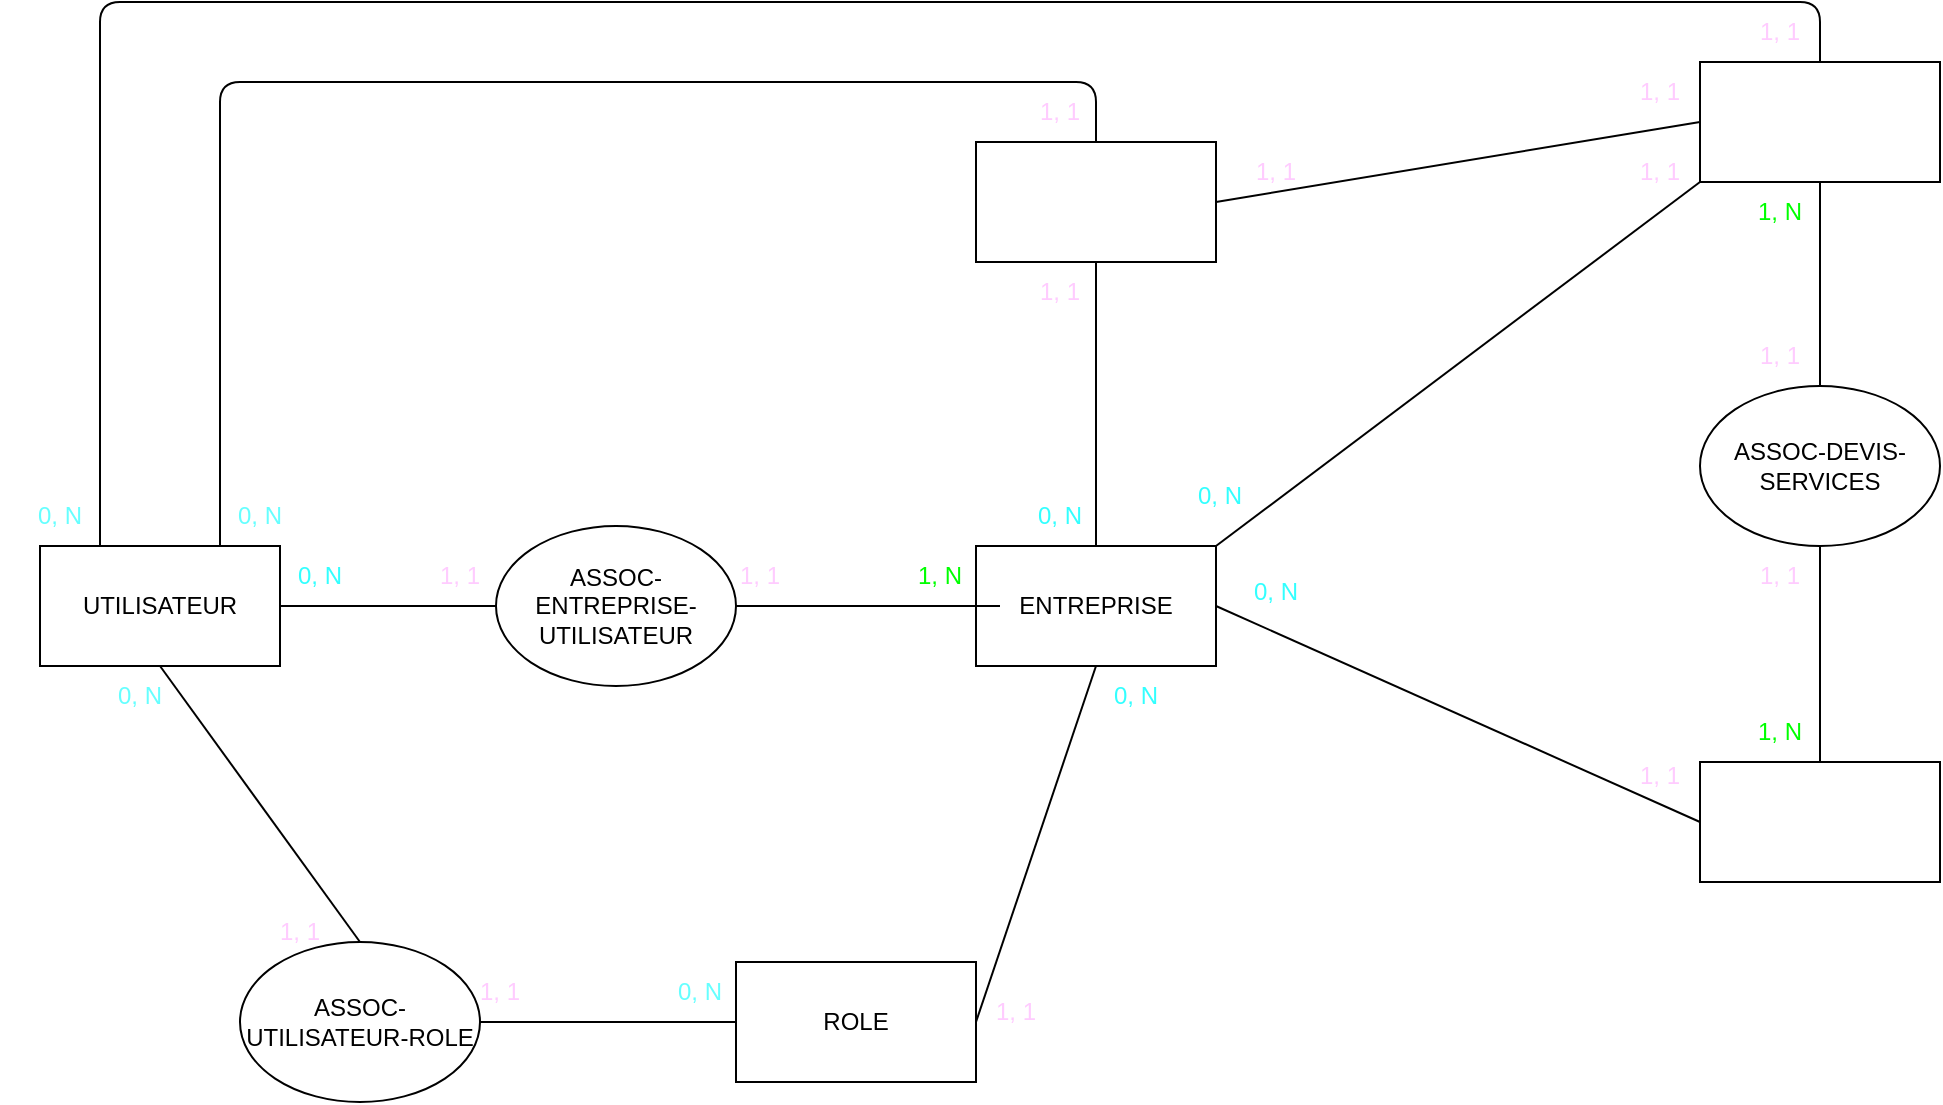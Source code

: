<mxfile>
    <diagram id="0EVcSEtVSfbyqoVAQxXo" name="Page-1">
        <mxGraphModel dx="1430" dy="1294" grid="1" gridSize="10" guides="1" tooltips="1" connect="1" arrows="1" fold="1" page="1" pageScale="1" pageWidth="2336" pageHeight="1654" math="0" shadow="0">
            <root>
                <mxCell id="0"/>
                <mxCell id="1" parent="0"/>
                <mxCell id="3" style="edgeStyle=orthogonalEdgeStyle;html=1;exitX=0.25;exitY=0;exitDx=0;exitDy=0;entryX=0.5;entryY=0;entryDx=0;entryDy=0;fontColor=#FFFFFF;endArrow=none;endFill=0;" edge="1" parent="1" source="5" target="27">
                    <mxGeometry relative="1" as="geometry">
                        <Array as="points">
                            <mxPoint x="820" y="390"/>
                            <mxPoint x="1680" y="390"/>
                        </Array>
                    </mxGeometry>
                </mxCell>
                <mxCell id="4" style="edgeStyle=orthogonalEdgeStyle;html=1;exitX=0.75;exitY=0;exitDx=0;exitDy=0;entryX=0.5;entryY=0;entryDx=0;entryDy=0;fontColor=#FFFFFF;endArrow=none;endFill=0;" edge="1" parent="1" source="5" target="21">
                    <mxGeometry relative="1" as="geometry">
                        <Array as="points">
                            <mxPoint x="880" y="430"/>
                            <mxPoint x="1318" y="430"/>
                        </Array>
                    </mxGeometry>
                </mxCell>
                <mxCell id="5" value="UTILISATEUR" style="whiteSpace=wrap;html=1;" vertex="1" parent="1">
                    <mxGeometry x="790" y="662" width="120" height="60" as="geometry"/>
                </mxCell>
                <mxCell id="6" value="ENTREPRISE" style="whiteSpace=wrap;html=1;" vertex="1" parent="1">
                    <mxGeometry x="1258" y="662" width="120" height="60" as="geometry"/>
                </mxCell>
                <mxCell id="9" style="edgeStyle=none;html=1;exitX=1;exitY=0.5;exitDx=0;exitDy=0;entryX=0.5;entryY=1;entryDx=0;entryDy=0;endArrow=none;endFill=0;" edge="1" parent="1" source="11" target="6">
                    <mxGeometry relative="1" as="geometry"/>
                </mxCell>
                <mxCell id="11" value="ROLE" style="whiteSpace=wrap;html=1;" vertex="1" parent="1">
                    <mxGeometry x="1138" y="870" width="120" height="60" as="geometry"/>
                </mxCell>
                <mxCell id="13" value="1, N" style="text;strokeColor=none;align=center;fillColor=none;html=1;verticalAlign=middle;whiteSpace=wrap;rounded=0;fontColor=#00FF00;" vertex="1" parent="1">
                    <mxGeometry x="1210" y="662" width="60" height="30" as="geometry"/>
                </mxCell>
                <mxCell id="14" value="0, N" style="text;strokeColor=none;align=center;fillColor=none;html=1;verticalAlign=middle;whiteSpace=wrap;rounded=0;fontColor=#33FFFF;" vertex="1" parent="1">
                    <mxGeometry x="1308" y="722" width="60" height="30" as="geometry"/>
                </mxCell>
                <mxCell id="15" value="1, 1" style="text;strokeColor=none;align=center;fillColor=none;html=1;verticalAlign=middle;whiteSpace=wrap;rounded=0;fontColor=#FFCCFF;" vertex="1" parent="1">
                    <mxGeometry x="1248" y="880" width="60" height="30" as="geometry"/>
                </mxCell>
                <mxCell id="20" style="edgeStyle=none;html=1;exitX=0.5;exitY=1;exitDx=0;exitDy=0;entryX=0.5;entryY=0;entryDx=0;entryDy=0;fontColor=#FFFFFF;endArrow=none;endFill=0;" edge="1" parent="1" source="21" target="6">
                    <mxGeometry relative="1" as="geometry"/>
                </mxCell>
                <mxCell id="21" value="&lt;font color=&quot;#ffffff&quot;&gt;FACTURES&lt;/font&gt;" style="whiteSpace=wrap;html=1;fontColor=#FFFF99;" vertex="1" parent="1">
                    <mxGeometry x="1258" y="460" width="120" height="60" as="geometry"/>
                </mxCell>
                <mxCell id="22" style="edgeStyle=none;html=1;exitX=0;exitY=0.5;exitDx=0;exitDy=0;entryX=1;entryY=0.5;entryDx=0;entryDy=0;fontColor=#FFFFFF;endArrow=none;endFill=0;" edge="1" parent="1" source="23" target="6">
                    <mxGeometry relative="1" as="geometry"/>
                </mxCell>
                <mxCell id="23" value="SERVICES" style="whiteSpace=wrap;html=1;fontColor=#FFFFFF;" vertex="1" parent="1">
                    <mxGeometry x="1620" y="770" width="120" height="60" as="geometry"/>
                </mxCell>
                <mxCell id="24" style="edgeStyle=none;html=1;exitX=0;exitY=1;exitDx=0;exitDy=0;entryX=1;entryY=0;entryDx=0;entryDy=0;fontColor=#FFFFFF;endArrow=none;endFill=0;" edge="1" parent="1" source="27" target="6">
                    <mxGeometry relative="1" as="geometry"/>
                </mxCell>
                <mxCell id="26" style="edgeStyle=none;html=1;exitX=0;exitY=0.5;exitDx=0;exitDy=0;entryX=1;entryY=0.5;entryDx=0;entryDy=0;fontColor=#FFFFFF;endArrow=none;endFill=0;" edge="1" parent="1" source="27" target="21">
                    <mxGeometry relative="1" as="geometry"/>
                </mxCell>
                <mxCell id="46" style="edgeStyle=none;html=1;exitX=0.5;exitY=1;exitDx=0;exitDy=0;entryX=0.5;entryY=0;entryDx=0;entryDy=0;endArrow=none;endFill=0;" edge="1" parent="1" source="27" target="44">
                    <mxGeometry relative="1" as="geometry"/>
                </mxCell>
                <mxCell id="27" value="DEVIS" style="whiteSpace=wrap;html=1;fontColor=#FFFFFF;" vertex="1" parent="1">
                    <mxGeometry x="1620" y="420" width="120" height="60" as="geometry"/>
                </mxCell>
                <mxCell id="28" value="0, N" style="text;strokeColor=none;align=center;fillColor=none;html=1;verticalAlign=middle;whiteSpace=wrap;rounded=0;fontColor=#33FFFF;" vertex="1" parent="1">
                    <mxGeometry x="1270" y="632" width="60" height="30" as="geometry"/>
                </mxCell>
                <mxCell id="29" value="" style="edgeStyle=none;html=1;exitX=1;exitY=0.5;exitDx=0;exitDy=0;entryX=0;entryY=0.5;entryDx=0;entryDy=0;fontColor=#FFFFFF;endArrow=none;endFill=0;" edge="1" parent="1" source="21">
                    <mxGeometry relative="1" as="geometry">
                        <mxPoint x="1378" y="490" as="sourcePoint"/>
                        <mxPoint x="1378" y="475" as="targetPoint"/>
                    </mxGeometry>
                </mxCell>
                <mxCell id="30" value="" style="edgeStyle=none;html=1;fontColor=#FFFFFF;endArrow=none;endFill=0;" edge="1" parent="1" source="31" target="21">
                    <mxGeometry relative="1" as="geometry"/>
                </mxCell>
                <mxCell id="31" value="1, 1" style="text;strokeColor=none;align=center;fillColor=none;html=1;verticalAlign=middle;whiteSpace=wrap;rounded=0;fontColor=#FFCCFF;" vertex="1" parent="1">
                    <mxGeometry x="1270" y="520" width="60" height="30" as="geometry"/>
                </mxCell>
                <mxCell id="34" value="1, 1" style="text;strokeColor=none;align=center;fillColor=none;html=1;verticalAlign=middle;whiteSpace=wrap;rounded=0;fontColor=#FFCCFF;" vertex="1" parent="1">
                    <mxGeometry x="1570" y="460" width="60" height="30" as="geometry"/>
                </mxCell>
                <mxCell id="35" value="1, 1" style="text;strokeColor=none;align=center;fillColor=none;html=1;verticalAlign=middle;whiteSpace=wrap;rounded=0;fontColor=#FFCCFF;" vertex="1" parent="1">
                    <mxGeometry x="1570" y="762" width="60" height="30" as="geometry"/>
                </mxCell>
                <mxCell id="36" value="0, N" style="text;strokeColor=none;align=center;fillColor=none;html=1;verticalAlign=middle;whiteSpace=wrap;rounded=0;fontColor=#33FFFF;" vertex="1" parent="1">
                    <mxGeometry x="1350" y="622" width="60" height="30" as="geometry"/>
                </mxCell>
                <mxCell id="37" value="0, N" style="text;strokeColor=none;align=center;fillColor=none;html=1;verticalAlign=middle;whiteSpace=wrap;rounded=0;fontColor=#33FFFF;" vertex="1" parent="1">
                    <mxGeometry x="1378" y="670" width="60" height="30" as="geometry"/>
                </mxCell>
                <mxCell id="38" value="1, 1" style="text;strokeColor=none;align=center;fillColor=none;html=1;verticalAlign=middle;whiteSpace=wrap;rounded=0;fontColor=#FFCCFF;" vertex="1" parent="1">
                    <mxGeometry x="1378" y="460" width="60" height="30" as="geometry"/>
                </mxCell>
                <mxCell id="40" value="0, N" style="text;strokeColor=none;align=center;fillColor=none;html=1;verticalAlign=middle;whiteSpace=wrap;rounded=0;fontColor=#66FFFF;" vertex="1" parent="1">
                    <mxGeometry x="870" y="632" width="60" height="30" as="geometry"/>
                </mxCell>
                <mxCell id="41" value="0, N" style="text;strokeColor=none;align=center;fillColor=none;html=1;verticalAlign=middle;whiteSpace=wrap;rounded=0;fontColor=#66FFFF;" vertex="1" parent="1">
                    <mxGeometry x="770" y="632" width="60" height="30" as="geometry"/>
                </mxCell>
                <mxCell id="42" value="1, 1" style="text;strokeColor=none;align=center;fillColor=none;html=1;verticalAlign=middle;whiteSpace=wrap;rounded=0;fontColor=#FFCCFF;" vertex="1" parent="1">
                    <mxGeometry x="1270" y="430" width="60" height="30" as="geometry"/>
                </mxCell>
                <mxCell id="43" value="1, 1" style="text;strokeColor=none;align=center;fillColor=none;html=1;verticalAlign=middle;whiteSpace=wrap;rounded=0;fontColor=#FFCCFF;" vertex="1" parent="1">
                    <mxGeometry x="1570" y="420" width="60" height="30" as="geometry"/>
                </mxCell>
                <mxCell id="45" value="" style="edgeStyle=none;html=1;endArrow=none;endFill=0;" edge="1" parent="1" source="44" target="23">
                    <mxGeometry relative="1" as="geometry"/>
                </mxCell>
                <mxCell id="44" value="ASSOC-DEVIS-SERVICES" style="ellipse;whiteSpace=wrap;html=1;" vertex="1" parent="1">
                    <mxGeometry x="1620" y="582" width="120" height="80" as="geometry"/>
                </mxCell>
                <mxCell id="47" value="1, N" style="text;strokeColor=none;align=center;fillColor=none;html=1;verticalAlign=middle;whiteSpace=wrap;rounded=0;fontColor=#00FF00;" vertex="1" parent="1">
                    <mxGeometry x="1630" y="740" width="60" height="30" as="geometry"/>
                </mxCell>
                <mxCell id="48" value="1, N" style="text;strokeColor=none;align=center;fillColor=none;html=1;verticalAlign=middle;whiteSpace=wrap;rounded=0;fontColor=#00FF00;" vertex="1" parent="1">
                    <mxGeometry x="1630" y="480" width="60" height="30" as="geometry"/>
                </mxCell>
                <mxCell id="49" value="1, 1" style="text;strokeColor=none;align=center;fillColor=none;html=1;verticalAlign=middle;whiteSpace=wrap;rounded=0;fontColor=#FFCCFF;" vertex="1" parent="1">
                    <mxGeometry x="1630" y="662" width="60" height="30" as="geometry"/>
                </mxCell>
                <mxCell id="50" value="1, 1" style="text;strokeColor=none;align=center;fillColor=none;html=1;verticalAlign=middle;whiteSpace=wrap;rounded=0;fontColor=#FFCCFF;" vertex="1" parent="1">
                    <mxGeometry x="1630" y="552" width="60" height="30" as="geometry"/>
                </mxCell>
                <mxCell id="58" style="edgeStyle=none;html=1;exitX=1;exitY=0.5;exitDx=0;exitDy=0;entryX=0;entryY=0.5;entryDx=0;entryDy=0;fontColor=#00FF00;endArrow=none;endFill=0;" edge="1" parent="1" source="57" target="11">
                    <mxGeometry relative="1" as="geometry"/>
                </mxCell>
                <mxCell id="59" style="edgeStyle=none;html=1;exitX=0.5;exitY=0;exitDx=0;exitDy=0;entryX=0.5;entryY=1;entryDx=0;entryDy=0;fontColor=#00FF00;endArrow=none;endFill=0;" edge="1" parent="1" source="57" target="5">
                    <mxGeometry relative="1" as="geometry"/>
                </mxCell>
                <mxCell id="57" value="ASSOC-UTILISATEUR-ROLE" style="ellipse;whiteSpace=wrap;html=1;" vertex="1" parent="1">
                    <mxGeometry x="890" y="860" width="120" height="80" as="geometry"/>
                </mxCell>
                <mxCell id="61" value="1, 1" style="text;strokeColor=none;align=center;fillColor=none;html=1;verticalAlign=middle;whiteSpace=wrap;rounded=0;fontColor=#FFCCFF;" vertex="1" parent="1">
                    <mxGeometry x="890" y="840" width="60" height="30" as="geometry"/>
                </mxCell>
                <mxCell id="62" value="1, 1" style="text;strokeColor=none;align=center;fillColor=none;html=1;verticalAlign=middle;whiteSpace=wrap;rounded=0;fontColor=#FFCCFF;" vertex="1" parent="1">
                    <mxGeometry x="990" y="870" width="60" height="30" as="geometry"/>
                </mxCell>
                <mxCell id="63" value="0, N" style="text;strokeColor=none;align=center;fillColor=none;html=1;verticalAlign=middle;whiteSpace=wrap;rounded=0;fontColor=#66FFFF;" vertex="1" parent="1">
                    <mxGeometry x="810" y="722" width="60" height="30" as="geometry"/>
                </mxCell>
                <mxCell id="64" value="0, N" style="text;strokeColor=none;align=center;fillColor=none;html=1;verticalAlign=middle;whiteSpace=wrap;rounded=0;fontColor=#66FFFF;" vertex="1" parent="1">
                    <mxGeometry x="1090" y="870" width="60" height="30" as="geometry"/>
                </mxCell>
                <mxCell id="65" value="1, 1" style="text;strokeColor=none;align=center;fillColor=none;html=1;verticalAlign=middle;whiteSpace=wrap;rounded=0;fontColor=#FFCCFF;" vertex="1" parent="1">
                    <mxGeometry x="1630" y="390" width="60" height="30" as="geometry"/>
                </mxCell>
                <mxCell id="68" style="edgeStyle=none;html=1;exitX=1;exitY=0.5;exitDx=0;exitDy=0;entryX=1;entryY=1;entryDx=0;entryDy=0;fontColor=#00FF00;endArrow=none;endFill=0;" edge="1" parent="1" source="67" target="13">
                    <mxGeometry relative="1" as="geometry"/>
                </mxCell>
                <mxCell id="69" style="edgeStyle=none;html=1;exitX=0;exitY=0.5;exitDx=0;exitDy=0;entryX=1;entryY=0.5;entryDx=0;entryDy=0;fontColor=#00FF00;endArrow=none;endFill=0;" edge="1" parent="1" source="67" target="5">
                    <mxGeometry relative="1" as="geometry"/>
                </mxCell>
                <mxCell id="67" value="ASSOC-ENTREPRISE-UTILISATEUR" style="ellipse;whiteSpace=wrap;html=1;" vertex="1" parent="1">
                    <mxGeometry x="1018" y="652" width="120" height="80" as="geometry"/>
                </mxCell>
                <mxCell id="70" value="&lt;font color=&quot;#33ffff&quot;&gt;0, N&lt;/font&gt;" style="text;strokeColor=none;align=center;fillColor=none;html=1;verticalAlign=middle;whiteSpace=wrap;rounded=0;fontColor=#00FF00;" vertex="1" parent="1">
                    <mxGeometry x="900" y="662" width="60" height="30" as="geometry"/>
                </mxCell>
                <mxCell id="71" value="1, 1" style="text;strokeColor=none;align=center;fillColor=none;html=1;verticalAlign=middle;whiteSpace=wrap;rounded=0;fontColor=#FFCCFF;" vertex="1" parent="1">
                    <mxGeometry x="970" y="662" width="60" height="30" as="geometry"/>
                </mxCell>
                <mxCell id="72" value="1, 1" style="text;strokeColor=none;align=center;fillColor=none;html=1;verticalAlign=middle;whiteSpace=wrap;rounded=0;fontColor=#FFCCFF;" vertex="1" parent="1">
                    <mxGeometry x="1120" y="662" width="60" height="30" as="geometry"/>
                </mxCell>
            </root>
        </mxGraphModel>
    </diagram>
</mxfile>